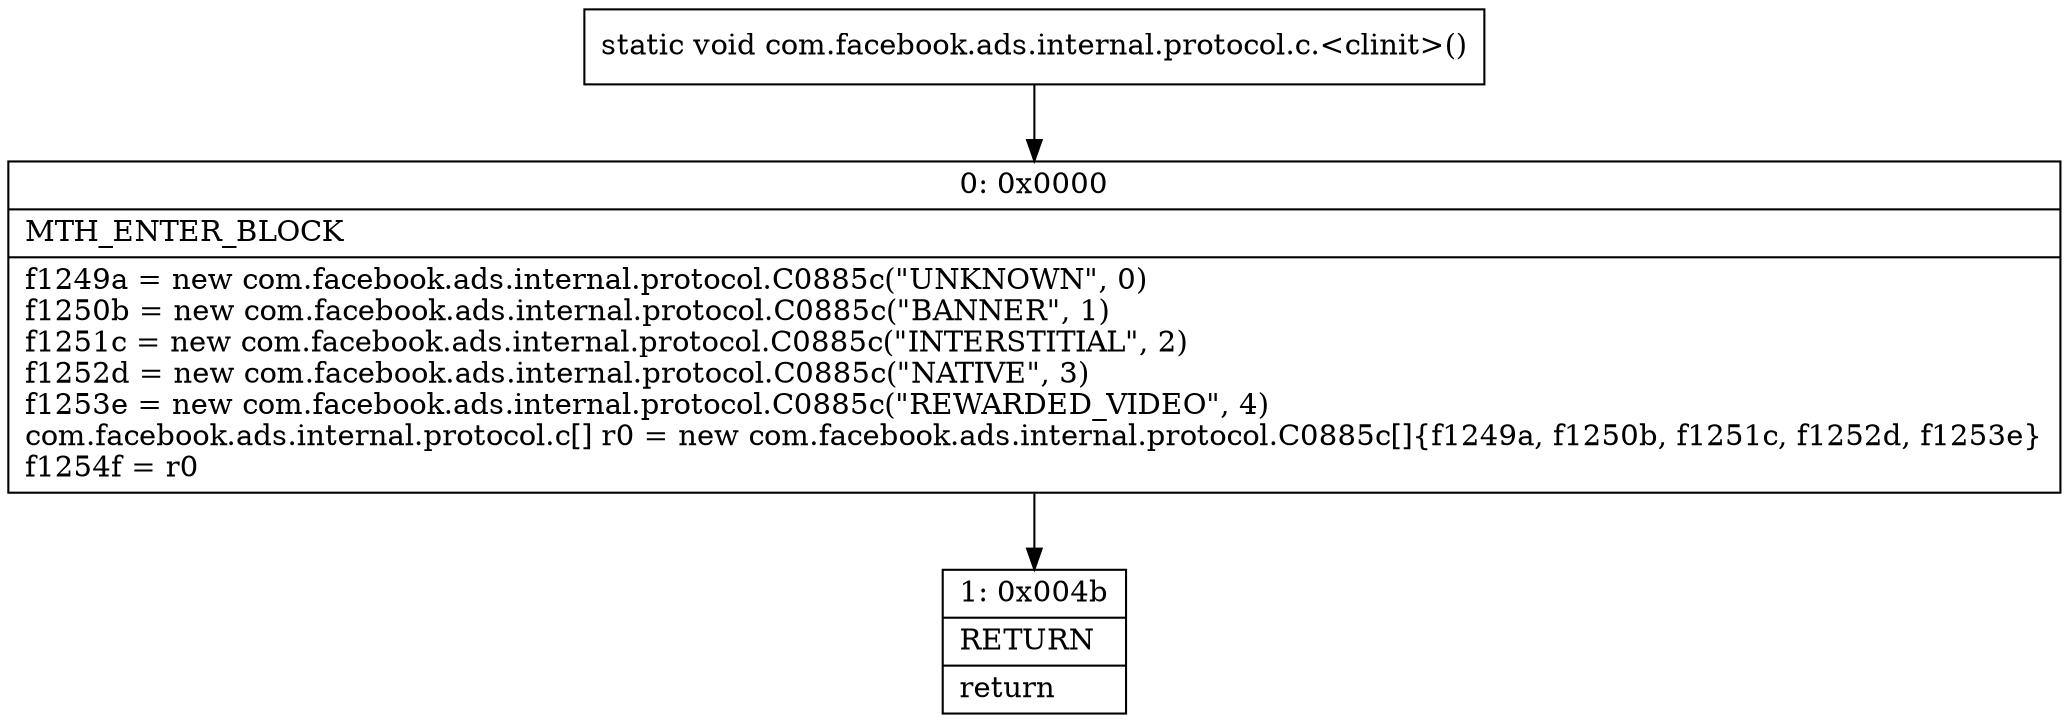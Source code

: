 digraph "CFG forcom.facebook.ads.internal.protocol.c.\<clinit\>()V" {
Node_0 [shape=record,label="{0\:\ 0x0000|MTH_ENTER_BLOCK\l|f1249a = new com.facebook.ads.internal.protocol.C0885c(\"UNKNOWN\", 0)\lf1250b = new com.facebook.ads.internal.protocol.C0885c(\"BANNER\", 1)\lf1251c = new com.facebook.ads.internal.protocol.C0885c(\"INTERSTITIAL\", 2)\lf1252d = new com.facebook.ads.internal.protocol.C0885c(\"NATIVE\", 3)\lf1253e = new com.facebook.ads.internal.protocol.C0885c(\"REWARDED_VIDEO\", 4)\lcom.facebook.ads.internal.protocol.c[] r0 = new com.facebook.ads.internal.protocol.C0885c[]\{f1249a, f1250b, f1251c, f1252d, f1253e\}\lf1254f = r0\l}"];
Node_1 [shape=record,label="{1\:\ 0x004b|RETURN\l|return\l}"];
MethodNode[shape=record,label="{static void com.facebook.ads.internal.protocol.c.\<clinit\>() }"];
MethodNode -> Node_0;
Node_0 -> Node_1;
}

